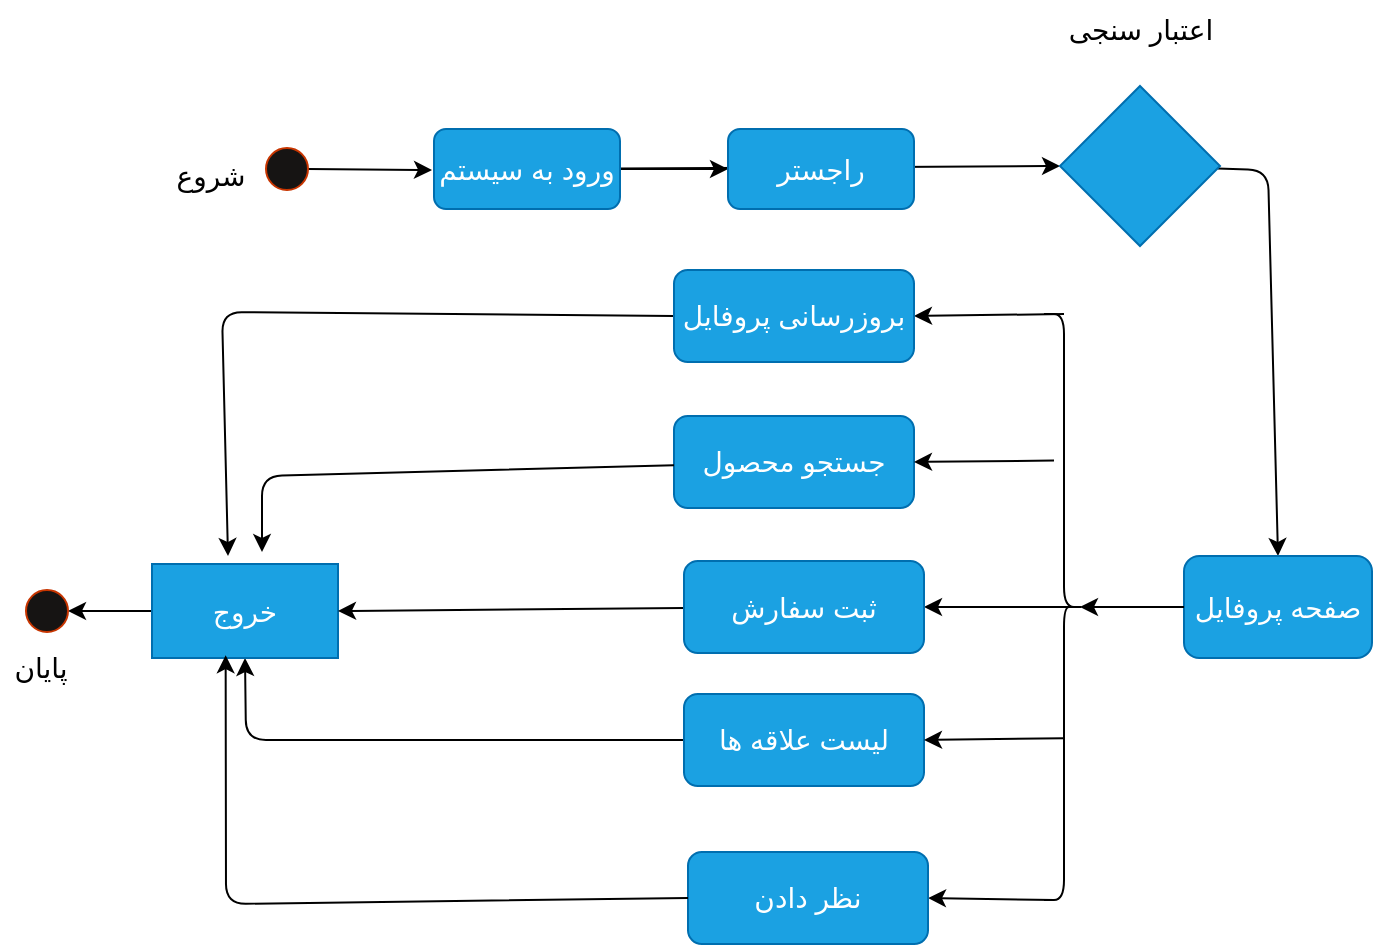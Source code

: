 <mxfile>
    <diagram id="6szT86sExPt0BI_E3BDE" name="Page-1">
        <mxGraphModel dx="832" dy="667" grid="0" gridSize="10" guides="1" tooltips="1" connect="1" arrows="1" fold="1" page="1" pageScale="1" pageWidth="850" pageHeight="1100" math="0" shadow="0">
            <root>
                <mxCell id="0"/>
                <mxCell id="1" parent="0"/>
                <mxCell id="28" style="edgeStyle=none;html=1;exitX=1;exitY=0.5;exitDx=0;exitDy=0;" parent="1" source="26" edge="1">
                    <mxGeometry relative="1" as="geometry">
                        <mxPoint x="254" y="195" as="targetPoint"/>
                    </mxGeometry>
                </mxCell>
                <mxCell id="26" value="" style="ellipse;whiteSpace=wrap;html=1;aspect=fixed;fillColor=light-dark(#161413, #e96b12);fontColor=#000000;strokeColor=#C73500;" parent="1" vertex="1">
                    <mxGeometry x="171" y="184" width="21" height="21" as="geometry"/>
                </mxCell>
                <mxCell id="31" style="edgeStyle=none;html=1;entryX=0;entryY=0.5;entryDx=0;entryDy=0;" parent="1" source="29" target="30" edge="1">
                    <mxGeometry relative="1" as="geometry"/>
                </mxCell>
                <mxCell id="78" style="edgeStyle=none;html=1;exitX=1;exitY=0.5;exitDx=0;exitDy=0;entryX=0;entryY=0.5;entryDx=0;entryDy=0;" parent="1" source="29" target="77" edge="1">
                    <mxGeometry relative="1" as="geometry"/>
                </mxCell>
                <mxCell id="29" value="&lt;font style=&quot;font-size: 14px; color: rgb(255, 255, 255);&quot;&gt;ورود به سیستم&lt;/font&gt;" style="rounded=1;whiteSpace=wrap;html=1;fillColor=#1ba1e2;fontColor=#ffffff;strokeColor=#006EAF;" parent="1" vertex="1">
                    <mxGeometry x="255" y="174.5" width="93" height="40" as="geometry"/>
                </mxCell>
                <mxCell id="33" style="edgeStyle=none;html=1;entryX=0.5;entryY=0;entryDx=0;entryDy=0;" parent="1" source="30" target="32" edge="1">
                    <mxGeometry relative="1" as="geometry">
                        <Array as="points">
                            <mxPoint x="672" y="195"/>
                        </Array>
                    </mxGeometry>
                </mxCell>
                <mxCell id="30" value="" style="rhombus;whiteSpace=wrap;html=1;fillColor=#1ba1e2;fontColor=#ffffff;strokeColor=#006EAF;" parent="1" vertex="1">
                    <mxGeometry x="568" y="153" width="80" height="80" as="geometry"/>
                </mxCell>
                <mxCell id="32" value="&lt;font style=&quot;font-size: 14px; color: rgb(255, 255, 255);&quot;&gt;صفحه پروفایل&lt;/font&gt;" style="rounded=1;whiteSpace=wrap;html=1;fillColor=#1ba1e2;fontColor=#ffffff;strokeColor=#006EAF;" parent="1" vertex="1">
                    <mxGeometry x="630" y="388" width="94" height="51" as="geometry"/>
                </mxCell>
                <mxCell id="38" style="edgeStyle=none;html=1;exitX=0.9;exitY=0.5;exitDx=0;exitDy=0;exitPerimeter=0;" parent="1" source="43" edge="1">
                    <mxGeometry relative="1" as="geometry">
                        <mxPoint x="407.6" y="410" as="targetPoint"/>
                    </mxGeometry>
                </mxCell>
                <mxCell id="59" style="edgeStyle=none;html=1;exitX=0.5;exitY=0;exitDx=0;exitDy=0;entryX=1;entryY=0.5;entryDx=0;entryDy=0;" parent="1" source="34" target="41" edge="1">
                    <mxGeometry relative="1" as="geometry"/>
                </mxCell>
                <mxCell id="65" style="edgeStyle=none;html=1;exitX=0.1;exitY=0.5;exitDx=0;exitDy=0;exitPerimeter=0;entryX=1;entryY=0.5;entryDx=0;entryDy=0;" parent="1" source="34" target="43" edge="1">
                    <mxGeometry relative="1" as="geometry"/>
                </mxCell>
                <mxCell id="70" style="edgeStyle=none;html=1;exitX=0.25;exitY=1;exitDx=0;exitDy=0;entryX=1;entryY=0.5;entryDx=0;entryDy=0;" parent="1" source="34" target="45" edge="1">
                    <mxGeometry relative="1" as="geometry"/>
                </mxCell>
                <mxCell id="34" value="" style="shape=curlyBracket;whiteSpace=wrap;html=1;rounded=1;flipH=1;labelPosition=right;verticalLabelPosition=middle;align=left;verticalAlign=middle;size=0.5;" parent="1" vertex="1">
                    <mxGeometry x="560" y="267" width="20" height="293" as="geometry"/>
                </mxCell>
                <mxCell id="35" style="edgeStyle=none;html=1;entryX=0.1;entryY=0.5;entryDx=0;entryDy=0;entryPerimeter=0;" parent="1" source="32" target="34" edge="1">
                    <mxGeometry relative="1" as="geometry"/>
                </mxCell>
                <mxCell id="48" style="edgeStyle=none;html=1;exitX=0;exitY=0.5;exitDx=0;exitDy=0;" parent="1" source="41" edge="1">
                    <mxGeometry relative="1" as="geometry">
                        <mxPoint x="152" y="388" as="targetPoint"/>
                        <Array as="points">
                            <mxPoint x="149" y="266"/>
                        </Array>
                    </mxGeometry>
                </mxCell>
                <mxCell id="41" value="&lt;font style=&quot;font-size: 14px; color: rgb(255, 255, 255);&quot;&gt;بروزرسانی پروفایل&lt;/font&gt;" style="rounded=1;whiteSpace=wrap;html=1;fillColor=#1ba1e2;fontColor=#ffffff;strokeColor=#006EAF;" parent="1" vertex="1">
                    <mxGeometry x="375" y="245" width="120" height="46" as="geometry"/>
                </mxCell>
                <mxCell id="42" value="&lt;font style=&quot;font-size: 14px; color: rgb(255, 255, 255);&quot;&gt;جستجو محصول&lt;/font&gt;" style="rounded=1;whiteSpace=wrap;html=1;fillColor=#1ba1e2;fontColor=#ffffff;strokeColor=#006EAF;" parent="1" vertex="1">
                    <mxGeometry x="375" y="318" width="120" height="46" as="geometry"/>
                </mxCell>
                <mxCell id="53" style="edgeStyle=none;html=1;exitX=0;exitY=0.5;exitDx=0;exitDy=0;entryX=0.5;entryY=1;entryDx=0;entryDy=0;" parent="1" source="44" target="47" edge="1">
                    <mxGeometry relative="1" as="geometry">
                        <Array as="points">
                            <mxPoint x="161" y="480"/>
                        </Array>
                    </mxGeometry>
                </mxCell>
                <mxCell id="44" value="&lt;font style=&quot;font-size: 14px; color: rgb(255, 255, 255);&quot;&gt;لیست علاقه ها&lt;/font&gt;" style="rounded=1;whiteSpace=wrap;html=1;fillColor=#1ba1e2;fontColor=#ffffff;strokeColor=#006EAF;" parent="1" vertex="1">
                    <mxGeometry x="380" y="457" width="120" height="46" as="geometry"/>
                </mxCell>
                <mxCell id="45" value="&lt;font style=&quot;font-size: 14px; color: rgb(255, 255, 255);&quot;&gt;نظر دادن&lt;/font&gt;" style="rounded=1;whiteSpace=wrap;html=1;fillColor=#1ba1e2;fontColor=#ffffff;strokeColor=#006EAF;" parent="1" vertex="1">
                    <mxGeometry x="382" y="536" width="120" height="46" as="geometry"/>
                </mxCell>
                <mxCell id="56" style="edgeStyle=none;html=1;exitX=0;exitY=0.5;exitDx=0;exitDy=0;entryX=1;entryY=0.5;entryDx=0;entryDy=0;" parent="1" source="47" target="55" edge="1">
                    <mxGeometry relative="1" as="geometry"/>
                </mxCell>
                <mxCell id="47" value="&lt;font style=&quot;font-size: 14px; color: rgb(255, 255, 255);&quot;&gt;خروج&lt;/font&gt;" style="rounded=0;whiteSpace=wrap;html=1;fillColor=#1ba1e2;fontColor=#ffffff;strokeColor=#006EAF;" parent="1" vertex="1">
                    <mxGeometry x="114" y="392" width="93" height="47" as="geometry"/>
                </mxCell>
                <mxCell id="55" value="" style="ellipse;whiteSpace=wrap;html=1;aspect=fixed;fillColor=light-dark(#161413, #e96b12);fontColor=#000000;strokeColor=#C73500;" parent="1" vertex="1">
                    <mxGeometry x="51" y="405" width="21" height="21" as="geometry"/>
                </mxCell>
                <mxCell id="72" style="edgeStyle=none;html=1;entryX=1;entryY=0.5;entryDx=0;entryDy=0;" parent="1" source="43" target="47" edge="1">
                    <mxGeometry relative="1" as="geometry"/>
                </mxCell>
                <mxCell id="43" value="&lt;font style=&quot;font-size: 14px; color: rgb(255, 255, 255);&quot;&gt;ثبت سفارش&lt;/font&gt;" style="rounded=1;whiteSpace=wrap;html=1;fillColor=#1ba1e2;fontColor=#ffffff;strokeColor=#006EAF;" parent="1" vertex="1">
                    <mxGeometry x="380" y="390.5" width="120" height="46" as="geometry"/>
                </mxCell>
                <mxCell id="68" value="" style="endArrow=classic;html=1;exitX=0.75;exitY=0.25;exitDx=0;exitDy=0;exitPerimeter=0;entryX=1;entryY=0.5;entryDx=0;entryDy=0;" parent="1" source="34" target="42" edge="1">
                    <mxGeometry width="50" height="50" relative="1" as="geometry">
                        <mxPoint x="409" y="323" as="sourcePoint"/>
                        <mxPoint x="359" y="373" as="targetPoint"/>
                    </mxGeometry>
                </mxCell>
                <mxCell id="69" value="" style="endArrow=classic;html=1;exitX=0.5;exitY=0.724;exitDx=0;exitDy=0;exitPerimeter=0;entryX=1;entryY=0.5;entryDx=0;entryDy=0;" parent="1" source="34" target="44" edge="1">
                    <mxGeometry width="50" height="50" relative="1" as="geometry">
                        <mxPoint x="575" y="350" as="sourcePoint"/>
                        <mxPoint x="505" y="351" as="targetPoint"/>
                    </mxGeometry>
                </mxCell>
                <mxCell id="71" style="edgeStyle=none;html=1;exitX=0;exitY=0.5;exitDx=0;exitDy=0;entryX=0.396;entryY=0.97;entryDx=0;entryDy=0;entryPerimeter=0;" parent="1" source="45" target="47" edge="1">
                    <mxGeometry relative="1" as="geometry">
                        <Array as="points">
                            <mxPoint x="151" y="562"/>
                        </Array>
                    </mxGeometry>
                </mxCell>
                <mxCell id="73" style="edgeStyle=none;html=1;" parent="1" source="42" edge="1">
                    <mxGeometry relative="1" as="geometry">
                        <mxPoint x="169" y="386" as="targetPoint"/>
                        <Array as="points">
                            <mxPoint x="169" y="348"/>
                        </Array>
                    </mxGeometry>
                </mxCell>
                <mxCell id="74" value="&lt;font style=&quot;font-size: 14px;&quot;&gt;پایان&lt;/font&gt;" style="text;html=1;align=center;verticalAlign=middle;resizable=0;points=[];autosize=1;strokeColor=none;fillColor=none;" parent="1" vertex="1">
                    <mxGeometry x="38" y="429" width="39" height="29" as="geometry"/>
                </mxCell>
                <mxCell id="75" value="&lt;font style=&quot;font-size: 14px;&quot;&gt;شروع&lt;/font&gt;" style="text;html=1;align=center;verticalAlign=middle;resizable=0;points=[];autosize=1;strokeColor=none;fillColor=none;" parent="1" vertex="1">
                    <mxGeometry x="120" y="183" width="46" height="29" as="geometry"/>
                </mxCell>
                <mxCell id="76" value="&lt;font style=&quot;font-size: 14px;&quot;&gt;اعتبار سنجی&lt;/font&gt;" style="text;html=1;align=center;verticalAlign=middle;resizable=0;points=[];autosize=1;strokeColor=none;fillColor=none;" parent="1" vertex="1">
                    <mxGeometry x="570" y="110" width="76" height="29" as="geometry"/>
                </mxCell>
                <mxCell id="77" value="&lt;font style=&quot;font-size: 14px;&quot;&gt;راجستر&lt;/font&gt;" style="rounded=1;whiteSpace=wrap;html=1;fillColor=#1ba1e2;fontColor=#ffffff;strokeColor=#006EAF;" parent="1" vertex="1">
                    <mxGeometry x="402" y="174.5" width="93" height="40" as="geometry"/>
                </mxCell>
            </root>
        </mxGraphModel>
    </diagram>
</mxfile>